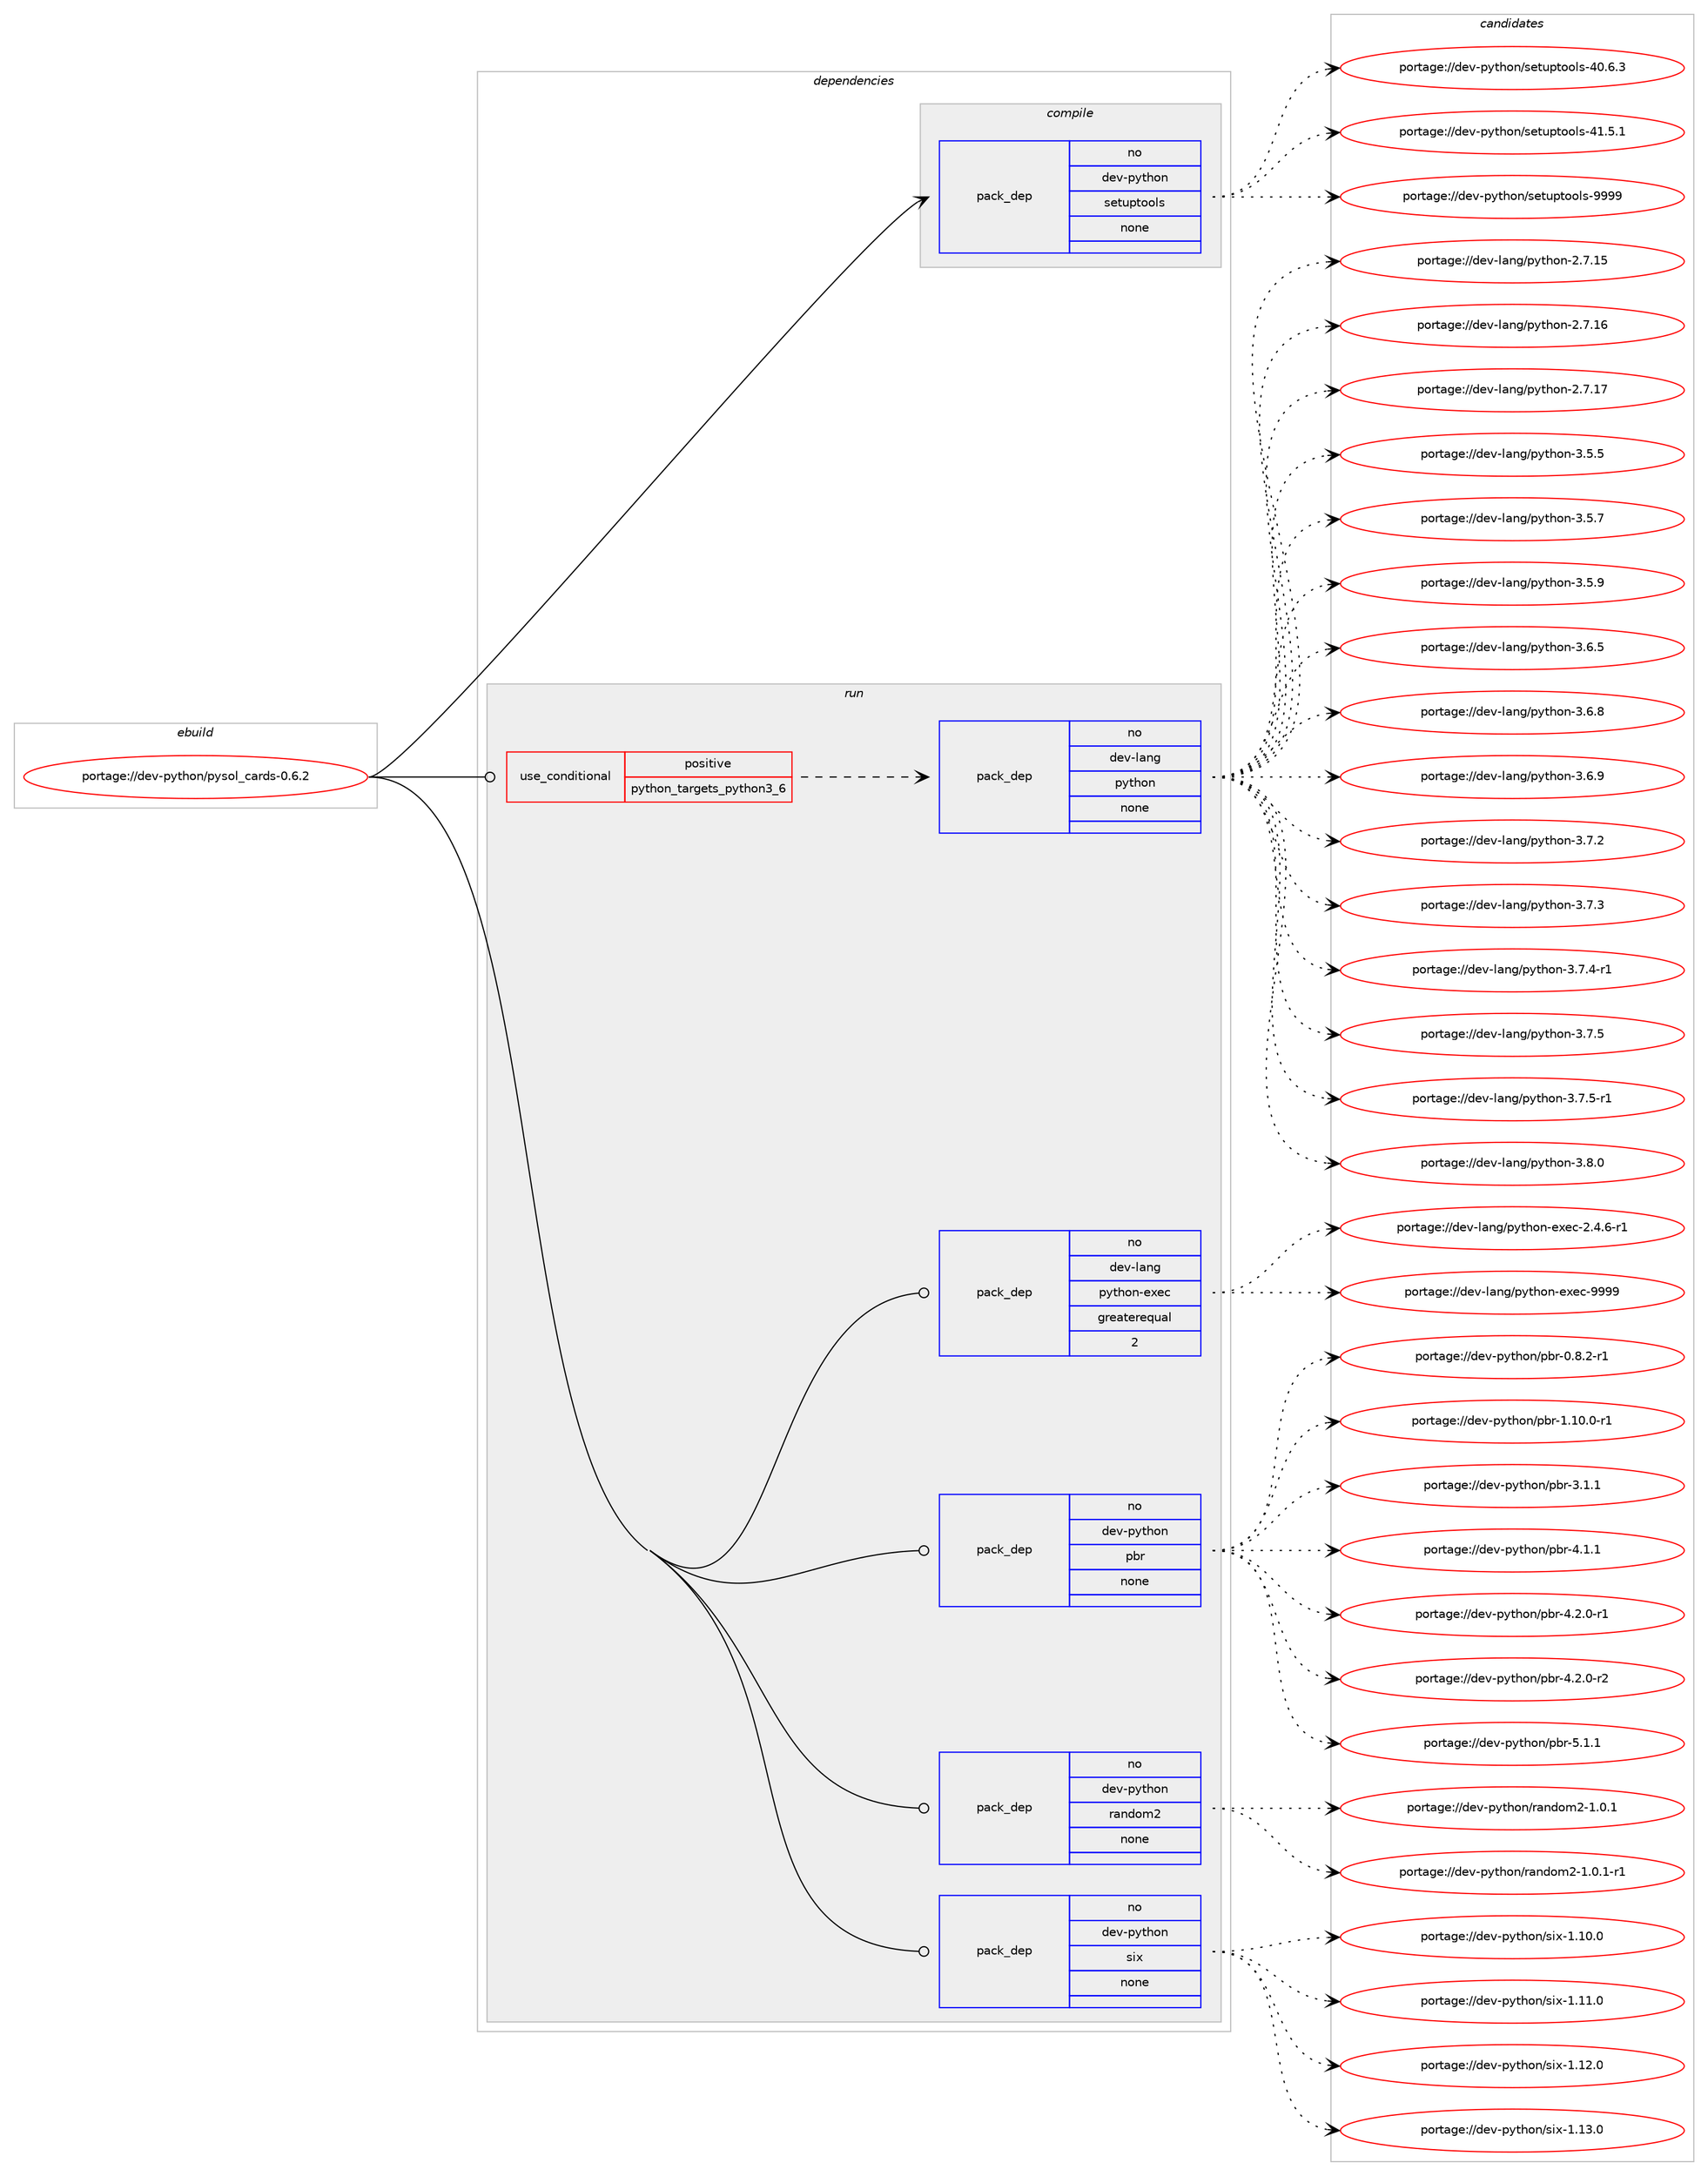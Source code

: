 digraph prolog {

# *************
# Graph options
# *************

newrank=true;
concentrate=true;
compound=true;
graph [rankdir=LR,fontname=Helvetica,fontsize=10,ranksep=1.5];#, ranksep=2.5, nodesep=0.2];
edge  [arrowhead=vee];
node  [fontname=Helvetica,fontsize=10];

# **********
# The ebuild
# **********

subgraph cluster_leftcol {
color=gray;
label=<<i>ebuild</i>>;
id [label="portage://dev-python/pysol_cards-0.6.2", color=red, width=4, href="../dev-python/pysol_cards-0.6.2.svg"];
}

# ****************
# The dependencies
# ****************

subgraph cluster_midcol {
color=gray;
label=<<i>dependencies</i>>;
subgraph cluster_compile {
fillcolor="#eeeeee";
style=filled;
label=<<i>compile</i>>;
subgraph pack124268 {
dependency163792 [label=<<TABLE BORDER="0" CELLBORDER="1" CELLSPACING="0" CELLPADDING="4" WIDTH="220"><TR><TD ROWSPAN="6" CELLPADDING="30">pack_dep</TD></TR><TR><TD WIDTH="110">no</TD></TR><TR><TD>dev-python</TD></TR><TR><TD>setuptools</TD></TR><TR><TD>none</TD></TR><TR><TD></TD></TR></TABLE>>, shape=none, color=blue];
}
id:e -> dependency163792:w [weight=20,style="solid",arrowhead="vee"];
}
subgraph cluster_compileandrun {
fillcolor="#eeeeee";
style=filled;
label=<<i>compile and run</i>>;
}
subgraph cluster_run {
fillcolor="#eeeeee";
style=filled;
label=<<i>run</i>>;
subgraph cond36136 {
dependency163793 [label=<<TABLE BORDER="0" CELLBORDER="1" CELLSPACING="0" CELLPADDING="4"><TR><TD ROWSPAN="3" CELLPADDING="10">use_conditional</TD></TR><TR><TD>positive</TD></TR><TR><TD>python_targets_python3_6</TD></TR></TABLE>>, shape=none, color=red];
subgraph pack124269 {
dependency163794 [label=<<TABLE BORDER="0" CELLBORDER="1" CELLSPACING="0" CELLPADDING="4" WIDTH="220"><TR><TD ROWSPAN="6" CELLPADDING="30">pack_dep</TD></TR><TR><TD WIDTH="110">no</TD></TR><TR><TD>dev-lang</TD></TR><TR><TD>python</TD></TR><TR><TD>none</TD></TR><TR><TD></TD></TR></TABLE>>, shape=none, color=blue];
}
dependency163793:e -> dependency163794:w [weight=20,style="dashed",arrowhead="vee"];
}
id:e -> dependency163793:w [weight=20,style="solid",arrowhead="odot"];
subgraph pack124270 {
dependency163795 [label=<<TABLE BORDER="0" CELLBORDER="1" CELLSPACING="0" CELLPADDING="4" WIDTH="220"><TR><TD ROWSPAN="6" CELLPADDING="30">pack_dep</TD></TR><TR><TD WIDTH="110">no</TD></TR><TR><TD>dev-lang</TD></TR><TR><TD>python-exec</TD></TR><TR><TD>greaterequal</TD></TR><TR><TD>2</TD></TR></TABLE>>, shape=none, color=blue];
}
id:e -> dependency163795:w [weight=20,style="solid",arrowhead="odot"];
subgraph pack124271 {
dependency163796 [label=<<TABLE BORDER="0" CELLBORDER="1" CELLSPACING="0" CELLPADDING="4" WIDTH="220"><TR><TD ROWSPAN="6" CELLPADDING="30">pack_dep</TD></TR><TR><TD WIDTH="110">no</TD></TR><TR><TD>dev-python</TD></TR><TR><TD>pbr</TD></TR><TR><TD>none</TD></TR><TR><TD></TD></TR></TABLE>>, shape=none, color=blue];
}
id:e -> dependency163796:w [weight=20,style="solid",arrowhead="odot"];
subgraph pack124272 {
dependency163797 [label=<<TABLE BORDER="0" CELLBORDER="1" CELLSPACING="0" CELLPADDING="4" WIDTH="220"><TR><TD ROWSPAN="6" CELLPADDING="30">pack_dep</TD></TR><TR><TD WIDTH="110">no</TD></TR><TR><TD>dev-python</TD></TR><TR><TD>random2</TD></TR><TR><TD>none</TD></TR><TR><TD></TD></TR></TABLE>>, shape=none, color=blue];
}
id:e -> dependency163797:w [weight=20,style="solid",arrowhead="odot"];
subgraph pack124273 {
dependency163798 [label=<<TABLE BORDER="0" CELLBORDER="1" CELLSPACING="0" CELLPADDING="4" WIDTH="220"><TR><TD ROWSPAN="6" CELLPADDING="30">pack_dep</TD></TR><TR><TD WIDTH="110">no</TD></TR><TR><TD>dev-python</TD></TR><TR><TD>six</TD></TR><TR><TD>none</TD></TR><TR><TD></TD></TR></TABLE>>, shape=none, color=blue];
}
id:e -> dependency163798:w [weight=20,style="solid",arrowhead="odot"];
}
}

# **************
# The candidates
# **************

subgraph cluster_choices {
rank=same;
color=gray;
label=<<i>candidates</i>>;

subgraph choice124268 {
color=black;
nodesep=1;
choiceportage100101118451121211161041111104711510111611711211611111110811545524846544651 [label="portage://dev-python/setuptools-40.6.3", color=red, width=4,href="../dev-python/setuptools-40.6.3.svg"];
choiceportage100101118451121211161041111104711510111611711211611111110811545524946534649 [label="portage://dev-python/setuptools-41.5.1", color=red, width=4,href="../dev-python/setuptools-41.5.1.svg"];
choiceportage10010111845112121116104111110471151011161171121161111111081154557575757 [label="portage://dev-python/setuptools-9999", color=red, width=4,href="../dev-python/setuptools-9999.svg"];
dependency163792:e -> choiceportage100101118451121211161041111104711510111611711211611111110811545524846544651:w [style=dotted,weight="100"];
dependency163792:e -> choiceportage100101118451121211161041111104711510111611711211611111110811545524946534649:w [style=dotted,weight="100"];
dependency163792:e -> choiceportage10010111845112121116104111110471151011161171121161111111081154557575757:w [style=dotted,weight="100"];
}
subgraph choice124269 {
color=black;
nodesep=1;
choiceportage10010111845108971101034711212111610411111045504655464953 [label="portage://dev-lang/python-2.7.15", color=red, width=4,href="../dev-lang/python-2.7.15.svg"];
choiceportage10010111845108971101034711212111610411111045504655464954 [label="portage://dev-lang/python-2.7.16", color=red, width=4,href="../dev-lang/python-2.7.16.svg"];
choiceportage10010111845108971101034711212111610411111045504655464955 [label="portage://dev-lang/python-2.7.17", color=red, width=4,href="../dev-lang/python-2.7.17.svg"];
choiceportage100101118451089711010347112121116104111110455146534653 [label="portage://dev-lang/python-3.5.5", color=red, width=4,href="../dev-lang/python-3.5.5.svg"];
choiceportage100101118451089711010347112121116104111110455146534655 [label="portage://dev-lang/python-3.5.7", color=red, width=4,href="../dev-lang/python-3.5.7.svg"];
choiceportage100101118451089711010347112121116104111110455146534657 [label="portage://dev-lang/python-3.5.9", color=red, width=4,href="../dev-lang/python-3.5.9.svg"];
choiceportage100101118451089711010347112121116104111110455146544653 [label="portage://dev-lang/python-3.6.5", color=red, width=4,href="../dev-lang/python-3.6.5.svg"];
choiceportage100101118451089711010347112121116104111110455146544656 [label="portage://dev-lang/python-3.6.8", color=red, width=4,href="../dev-lang/python-3.6.8.svg"];
choiceportage100101118451089711010347112121116104111110455146544657 [label="portage://dev-lang/python-3.6.9", color=red, width=4,href="../dev-lang/python-3.6.9.svg"];
choiceportage100101118451089711010347112121116104111110455146554650 [label="portage://dev-lang/python-3.7.2", color=red, width=4,href="../dev-lang/python-3.7.2.svg"];
choiceportage100101118451089711010347112121116104111110455146554651 [label="portage://dev-lang/python-3.7.3", color=red, width=4,href="../dev-lang/python-3.7.3.svg"];
choiceportage1001011184510897110103471121211161041111104551465546524511449 [label="portage://dev-lang/python-3.7.4-r1", color=red, width=4,href="../dev-lang/python-3.7.4-r1.svg"];
choiceportage100101118451089711010347112121116104111110455146554653 [label="portage://dev-lang/python-3.7.5", color=red, width=4,href="../dev-lang/python-3.7.5.svg"];
choiceportage1001011184510897110103471121211161041111104551465546534511449 [label="portage://dev-lang/python-3.7.5-r1", color=red, width=4,href="../dev-lang/python-3.7.5-r1.svg"];
choiceportage100101118451089711010347112121116104111110455146564648 [label="portage://dev-lang/python-3.8.0", color=red, width=4,href="../dev-lang/python-3.8.0.svg"];
dependency163794:e -> choiceportage10010111845108971101034711212111610411111045504655464953:w [style=dotted,weight="100"];
dependency163794:e -> choiceportage10010111845108971101034711212111610411111045504655464954:w [style=dotted,weight="100"];
dependency163794:e -> choiceportage10010111845108971101034711212111610411111045504655464955:w [style=dotted,weight="100"];
dependency163794:e -> choiceportage100101118451089711010347112121116104111110455146534653:w [style=dotted,weight="100"];
dependency163794:e -> choiceportage100101118451089711010347112121116104111110455146534655:w [style=dotted,weight="100"];
dependency163794:e -> choiceportage100101118451089711010347112121116104111110455146534657:w [style=dotted,weight="100"];
dependency163794:e -> choiceportage100101118451089711010347112121116104111110455146544653:w [style=dotted,weight="100"];
dependency163794:e -> choiceportage100101118451089711010347112121116104111110455146544656:w [style=dotted,weight="100"];
dependency163794:e -> choiceportage100101118451089711010347112121116104111110455146544657:w [style=dotted,weight="100"];
dependency163794:e -> choiceportage100101118451089711010347112121116104111110455146554650:w [style=dotted,weight="100"];
dependency163794:e -> choiceportage100101118451089711010347112121116104111110455146554651:w [style=dotted,weight="100"];
dependency163794:e -> choiceportage1001011184510897110103471121211161041111104551465546524511449:w [style=dotted,weight="100"];
dependency163794:e -> choiceportage100101118451089711010347112121116104111110455146554653:w [style=dotted,weight="100"];
dependency163794:e -> choiceportage1001011184510897110103471121211161041111104551465546534511449:w [style=dotted,weight="100"];
dependency163794:e -> choiceportage100101118451089711010347112121116104111110455146564648:w [style=dotted,weight="100"];
}
subgraph choice124270 {
color=black;
nodesep=1;
choiceportage10010111845108971101034711212111610411111045101120101994550465246544511449 [label="portage://dev-lang/python-exec-2.4.6-r1", color=red, width=4,href="../dev-lang/python-exec-2.4.6-r1.svg"];
choiceportage10010111845108971101034711212111610411111045101120101994557575757 [label="portage://dev-lang/python-exec-9999", color=red, width=4,href="../dev-lang/python-exec-9999.svg"];
dependency163795:e -> choiceportage10010111845108971101034711212111610411111045101120101994550465246544511449:w [style=dotted,weight="100"];
dependency163795:e -> choiceportage10010111845108971101034711212111610411111045101120101994557575757:w [style=dotted,weight="100"];
}
subgraph choice124271 {
color=black;
nodesep=1;
choiceportage1001011184511212111610411111047112981144548465646504511449 [label="portage://dev-python/pbr-0.8.2-r1", color=red, width=4,href="../dev-python/pbr-0.8.2-r1.svg"];
choiceportage100101118451121211161041111104711298114454946494846484511449 [label="portage://dev-python/pbr-1.10.0-r1", color=red, width=4,href="../dev-python/pbr-1.10.0-r1.svg"];
choiceportage100101118451121211161041111104711298114455146494649 [label="portage://dev-python/pbr-3.1.1", color=red, width=4,href="../dev-python/pbr-3.1.1.svg"];
choiceportage100101118451121211161041111104711298114455246494649 [label="portage://dev-python/pbr-4.1.1", color=red, width=4,href="../dev-python/pbr-4.1.1.svg"];
choiceportage1001011184511212111610411111047112981144552465046484511449 [label="portage://dev-python/pbr-4.2.0-r1", color=red, width=4,href="../dev-python/pbr-4.2.0-r1.svg"];
choiceportage1001011184511212111610411111047112981144552465046484511450 [label="portage://dev-python/pbr-4.2.0-r2", color=red, width=4,href="../dev-python/pbr-4.2.0-r2.svg"];
choiceportage100101118451121211161041111104711298114455346494649 [label="portage://dev-python/pbr-5.1.1", color=red, width=4,href="../dev-python/pbr-5.1.1.svg"];
dependency163796:e -> choiceportage1001011184511212111610411111047112981144548465646504511449:w [style=dotted,weight="100"];
dependency163796:e -> choiceportage100101118451121211161041111104711298114454946494846484511449:w [style=dotted,weight="100"];
dependency163796:e -> choiceportage100101118451121211161041111104711298114455146494649:w [style=dotted,weight="100"];
dependency163796:e -> choiceportage100101118451121211161041111104711298114455246494649:w [style=dotted,weight="100"];
dependency163796:e -> choiceportage1001011184511212111610411111047112981144552465046484511449:w [style=dotted,weight="100"];
dependency163796:e -> choiceportage1001011184511212111610411111047112981144552465046484511450:w [style=dotted,weight="100"];
dependency163796:e -> choiceportage100101118451121211161041111104711298114455346494649:w [style=dotted,weight="100"];
}
subgraph choice124272 {
color=black;
nodesep=1;
choiceportage10010111845112121116104111110471149711010011110950454946484649 [label="portage://dev-python/random2-1.0.1", color=red, width=4,href="../dev-python/random2-1.0.1.svg"];
choiceportage100101118451121211161041111104711497110100111109504549464846494511449 [label="portage://dev-python/random2-1.0.1-r1", color=red, width=4,href="../dev-python/random2-1.0.1-r1.svg"];
dependency163797:e -> choiceportage10010111845112121116104111110471149711010011110950454946484649:w [style=dotted,weight="100"];
dependency163797:e -> choiceportage100101118451121211161041111104711497110100111109504549464846494511449:w [style=dotted,weight="100"];
}
subgraph choice124273 {
color=black;
nodesep=1;
choiceportage100101118451121211161041111104711510512045494649484648 [label="portage://dev-python/six-1.10.0", color=red, width=4,href="../dev-python/six-1.10.0.svg"];
choiceportage100101118451121211161041111104711510512045494649494648 [label="portage://dev-python/six-1.11.0", color=red, width=4,href="../dev-python/six-1.11.0.svg"];
choiceportage100101118451121211161041111104711510512045494649504648 [label="portage://dev-python/six-1.12.0", color=red, width=4,href="../dev-python/six-1.12.0.svg"];
choiceportage100101118451121211161041111104711510512045494649514648 [label="portage://dev-python/six-1.13.0", color=red, width=4,href="../dev-python/six-1.13.0.svg"];
dependency163798:e -> choiceportage100101118451121211161041111104711510512045494649484648:w [style=dotted,weight="100"];
dependency163798:e -> choiceportage100101118451121211161041111104711510512045494649494648:w [style=dotted,weight="100"];
dependency163798:e -> choiceportage100101118451121211161041111104711510512045494649504648:w [style=dotted,weight="100"];
dependency163798:e -> choiceportage100101118451121211161041111104711510512045494649514648:w [style=dotted,weight="100"];
}
}

}
